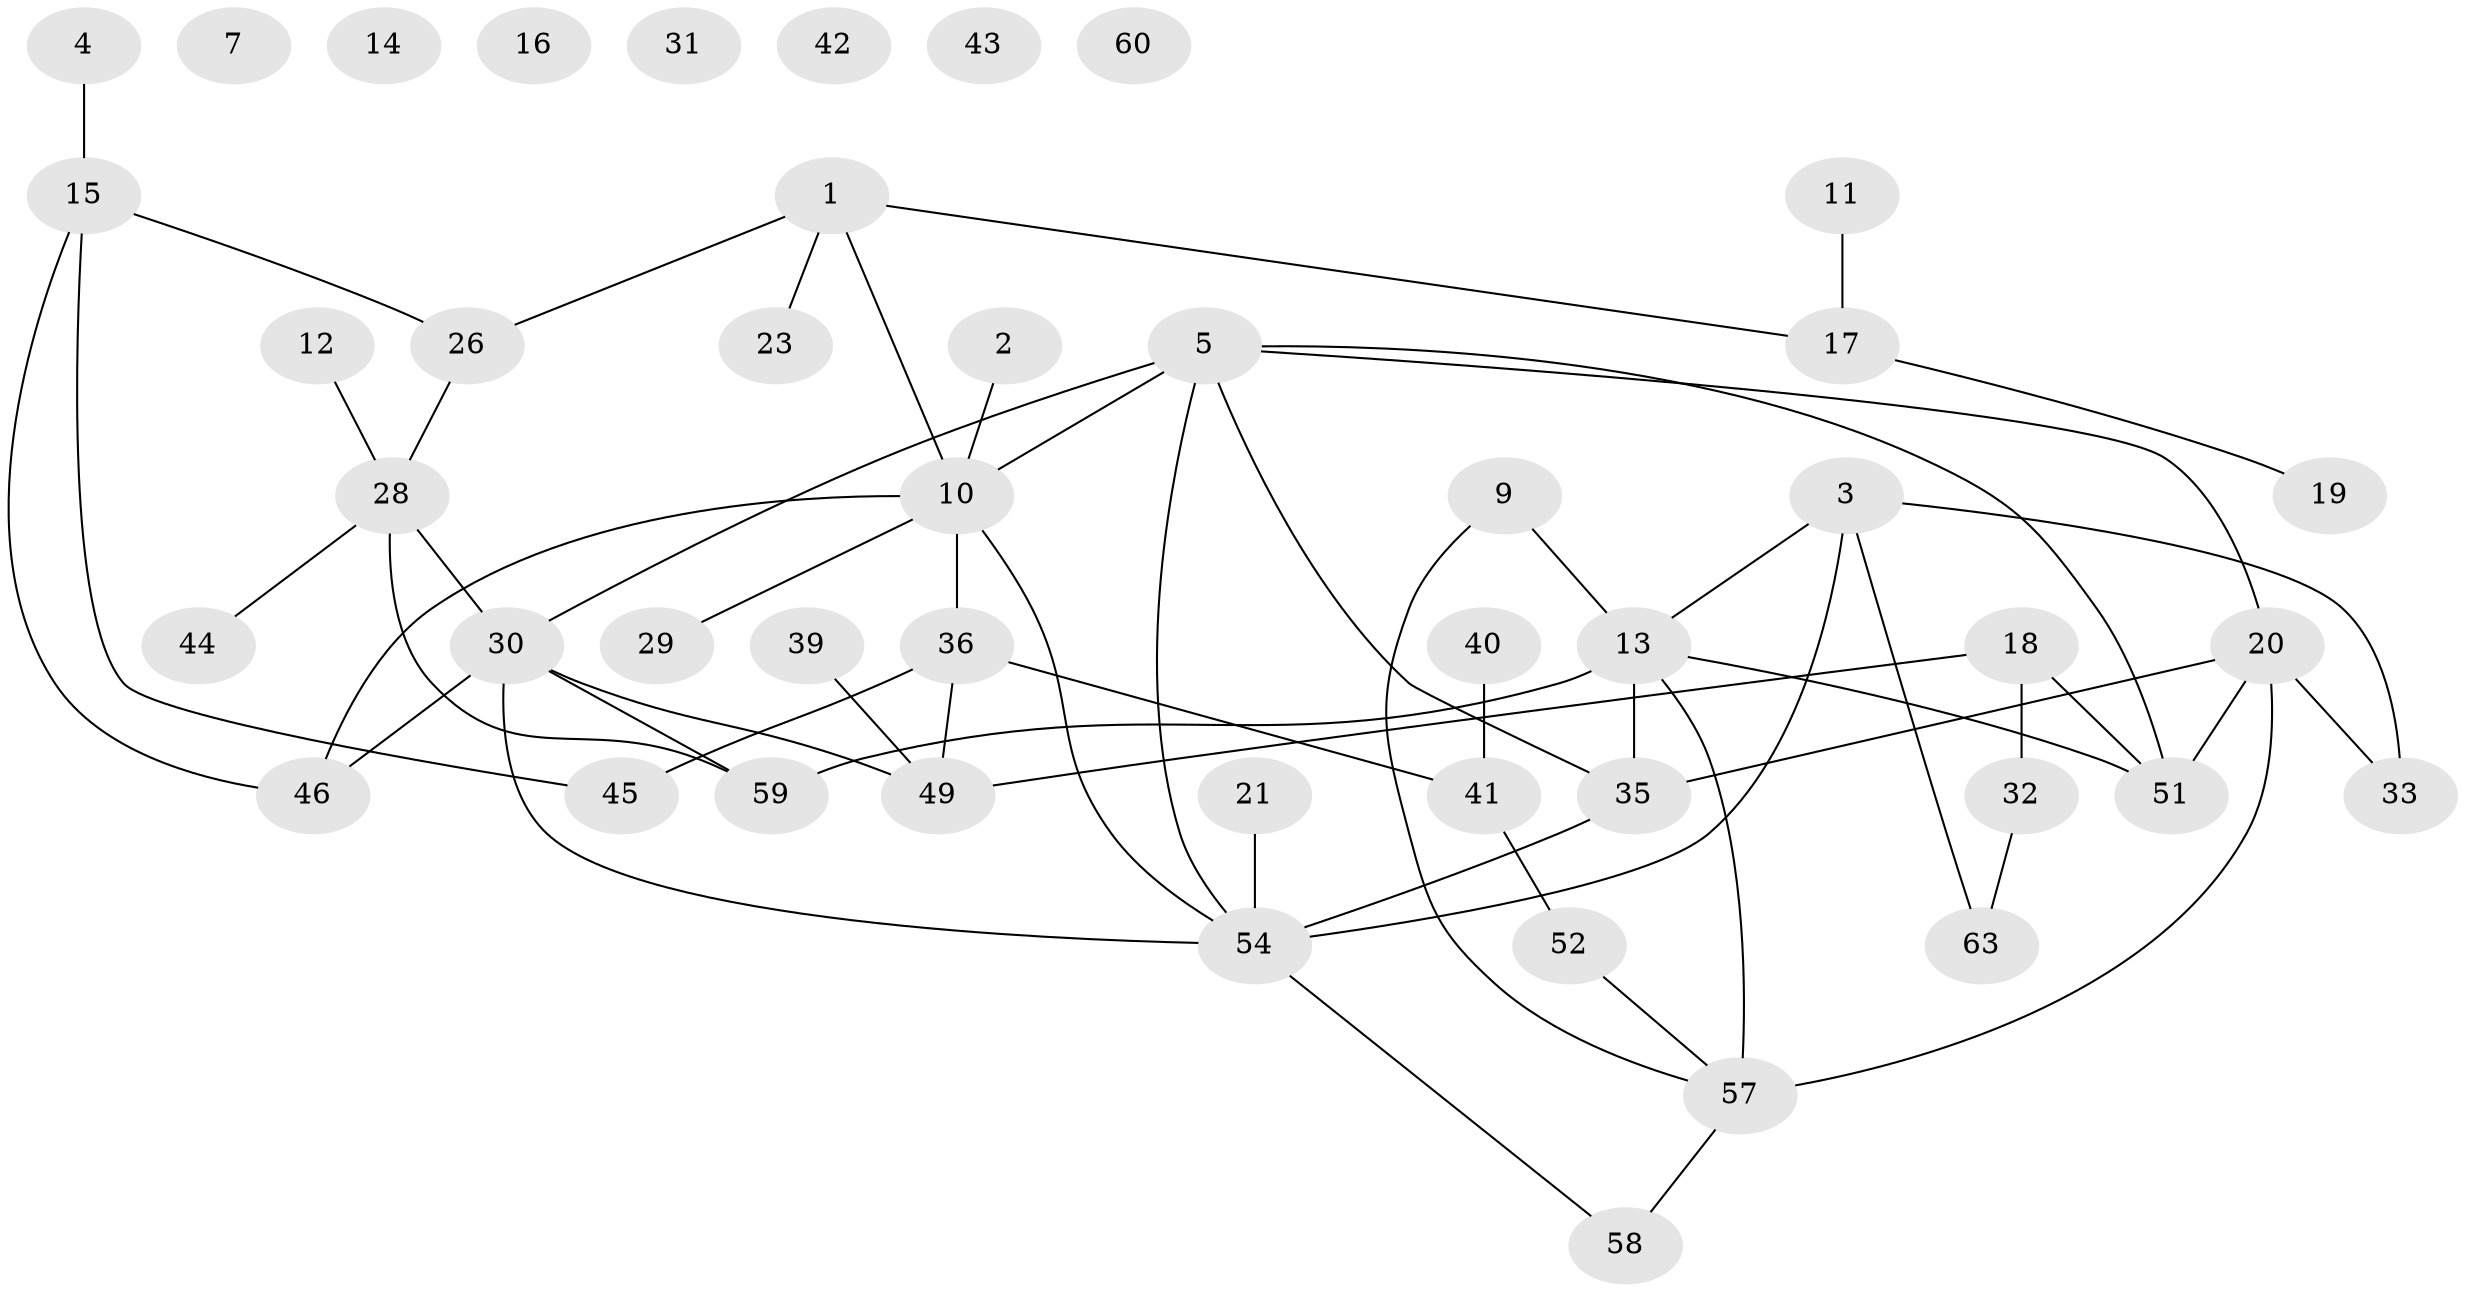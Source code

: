 // original degree distribution, {3: 0.22388059701492538, 1: 0.1791044776119403, 4: 0.1044776119402985, 6: 0.05970149253731343, 2: 0.2835820895522388, 0: 0.1044776119402985, 5: 0.04477611940298507}
// Generated by graph-tools (version 1.1) at 2025/41/03/06/25 10:41:23]
// undirected, 46 vertices, 59 edges
graph export_dot {
graph [start="1"]
  node [color=gray90,style=filled];
  1 [super="+27"];
  2;
  3 [super="+6"];
  4 [super="+55"];
  5 [super="+8"];
  7;
  9;
  10 [super="+22"];
  11;
  12 [super="+64"];
  13 [super="+38"];
  14;
  15 [super="+24"];
  16;
  17 [super="+34"];
  18 [super="+48"];
  19;
  20 [super="+25"];
  21;
  23;
  26;
  28 [super="+65"];
  29;
  30 [super="+56"];
  31;
  32 [super="+62"];
  33;
  35 [super="+37"];
  36 [super="+47"];
  39 [super="+61"];
  40;
  41 [super="+53"];
  42;
  43;
  44;
  45;
  46;
  49 [super="+50"];
  51;
  52;
  54 [super="+66"];
  57 [super="+67"];
  58;
  59;
  60;
  63;
  1 -- 23;
  1 -- 26;
  1 -- 10;
  1 -- 17;
  2 -- 10;
  3 -- 13;
  3 -- 54;
  3 -- 63;
  3 -- 33;
  4 -- 15;
  5 -- 51;
  5 -- 54;
  5 -- 30;
  5 -- 20;
  5 -- 10;
  5 -- 35;
  9 -- 57;
  9 -- 13;
  10 -- 46;
  10 -- 54;
  10 -- 29;
  10 -- 36;
  11 -- 17;
  12 -- 28;
  13 -- 51;
  13 -- 59;
  13 -- 57;
  13 -- 35;
  15 -- 46;
  15 -- 26;
  15 -- 45;
  17 -- 19;
  18 -- 49;
  18 -- 32;
  18 -- 51;
  20 -- 35;
  20 -- 51;
  20 -- 57 [weight=2];
  20 -- 33;
  21 -- 54;
  26 -- 28;
  28 -- 44;
  28 -- 59;
  28 -- 30;
  30 -- 46;
  30 -- 49;
  30 -- 59;
  30 -- 54;
  32 -- 63;
  35 -- 54;
  36 -- 45;
  36 -- 49;
  36 -- 41;
  39 -- 49;
  40 -- 41;
  41 -- 52;
  52 -- 57;
  54 -- 58;
  57 -- 58;
}
